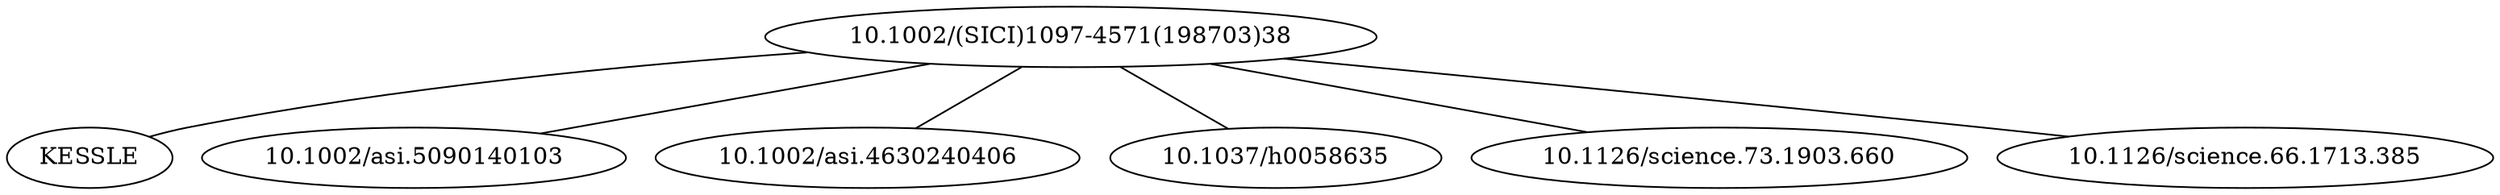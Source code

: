 strict graph mind_map282 {
	"10.1002/(SICI)1097-4571(198703)38" -- KESSLE
	"10.1002/(SICI)1097-4571(198703)38" -- "10.1002/asi.5090140103"
	"10.1002/(SICI)1097-4571(198703)38" -- "10.1002/asi.4630240406"
	"10.1002/(SICI)1097-4571(198703)38" -- "10.1037/h0058635"
	"10.1002/(SICI)1097-4571(198703)38" -- "10.1126/science.73.1903.660"
	"10.1002/(SICI)1097-4571(198703)38" -- "10.1126/science.66.1713.385"
}
